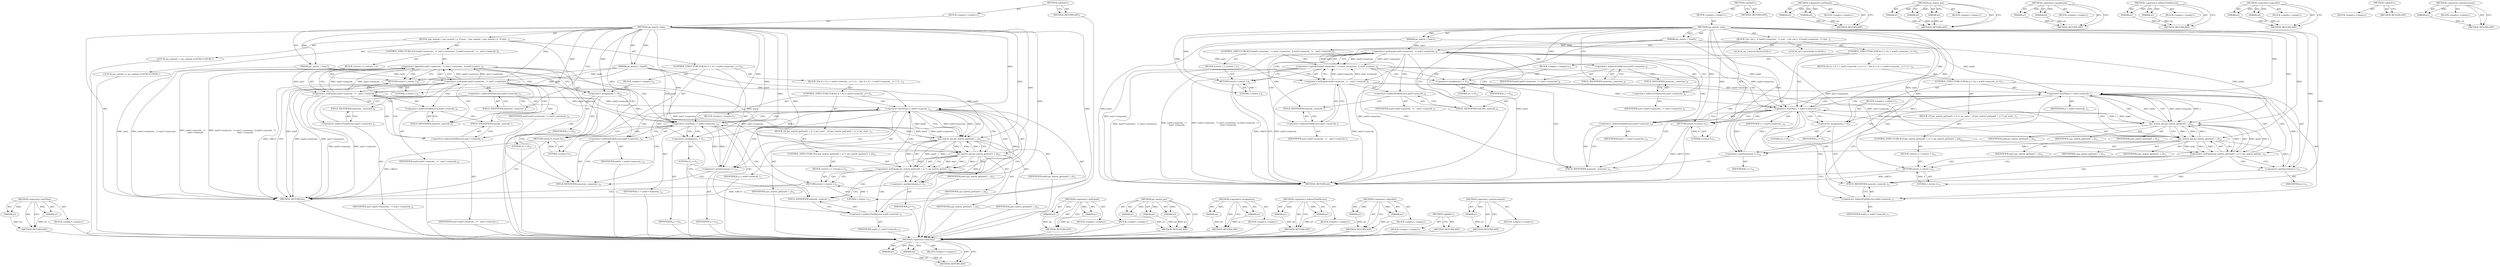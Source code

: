 digraph "&lt;operator&gt;.postIncrement" {
vulnerable_113 [label=<(METHOD,&lt;operator&gt;.lessThan)>];
vulnerable_114 [label=<(PARAM,p1)>];
vulnerable_115 [label=<(PARAM,p2)>];
vulnerable_116 [label=<(BLOCK,&lt;empty&gt;,&lt;empty&gt;)>];
vulnerable_117 [label=<(METHOD_RETURN,ANY)>];
vulnerable_6 [label=<(METHOD,&lt;global&gt;)<SUB>1</SUB>>];
vulnerable_7 [label=<(BLOCK,&lt;empty&gt;,&lt;empty&gt;)<SUB>1</SUB>>];
vulnerable_8 [label=<(METHOD,jas_matrix_cmp)<SUB>1</SUB>>];
vulnerable_9 [label=<(PARAM,jas_matrix_t *mat0)<SUB>1</SUB>>];
vulnerable_10 [label=<(PARAM,jas_matrix_t *mat1)<SUB>1</SUB>>];
vulnerable_11 [label=<(BLOCK,{
	int i;
	int j;
 
 	if (mat0-&gt;numrows_ != mat...,{
	int i;
	int j;
 
 	if (mat0-&gt;numrows_ != mat...)<SUB>2</SUB>>];
vulnerable_12 [label="<(LOCAL,int i: int)<SUB>3</SUB>>"];
vulnerable_13 [label="<(LOCAL,int j: int)<SUB>4</SUB>>"];
vulnerable_14 [label=<(CONTROL_STRUCTURE,IF,if (mat0-&gt;numrows_ != mat1-&gt;numrows_ || mat0-&gt;numcols_ !=
 	  mat1-&gt;numcols_))<SUB>6</SUB>>];
vulnerable_15 [label=<(&lt;operator&gt;.logicalOr,mat0-&gt;numrows_ != mat1-&gt;numrows_ || mat0-&gt;numco...)<SUB>6</SUB>>];
vulnerable_16 [label=<(&lt;operator&gt;.notEquals,mat0-&gt;numrows_ != mat1-&gt;numrows_)<SUB>6</SUB>>];
vulnerable_17 [label=<(&lt;operator&gt;.indirectFieldAccess,mat0-&gt;numrows_)<SUB>6</SUB>>];
vulnerable_18 [label=<(IDENTIFIER,mat0,mat0-&gt;numrows_ != mat1-&gt;numrows_)<SUB>6</SUB>>];
vulnerable_19 [label=<(FIELD_IDENTIFIER,numrows_,numrows_)<SUB>6</SUB>>];
vulnerable_20 [label=<(&lt;operator&gt;.indirectFieldAccess,mat1-&gt;numrows_)<SUB>6</SUB>>];
vulnerable_21 [label=<(IDENTIFIER,mat1,mat0-&gt;numrows_ != mat1-&gt;numrows_)<SUB>6</SUB>>];
vulnerable_22 [label=<(FIELD_IDENTIFIER,numrows_,numrows_)<SUB>6</SUB>>];
vulnerable_23 [label=<(&lt;operator&gt;.notEquals,mat0-&gt;numcols_ !=
 	  mat1-&gt;numcols_)<SUB>6</SUB>>];
vulnerable_24 [label=<(&lt;operator&gt;.indirectFieldAccess,mat0-&gt;numcols_)<SUB>6</SUB>>];
vulnerable_25 [label=<(IDENTIFIER,mat0,mat0-&gt;numcols_ !=
 	  mat1-&gt;numcols_)<SUB>6</SUB>>];
vulnerable_26 [label=<(FIELD_IDENTIFIER,numcols_,numcols_)<SUB>6</SUB>>];
vulnerable_27 [label=<(&lt;operator&gt;.indirectFieldAccess,mat1-&gt;numcols_)<SUB>7</SUB>>];
vulnerable_28 [label=<(IDENTIFIER,mat1,mat0-&gt;numcols_ !=
 	  mat1-&gt;numcols_)<SUB>7</SUB>>];
vulnerable_29 [label=<(FIELD_IDENTIFIER,numcols_,numcols_)<SUB>7</SUB>>];
vulnerable_30 [label=<(BLOCK,{
		return 1;
	},{
		return 1;
	})<SUB>7</SUB>>];
vulnerable_31 [label=<(RETURN,return 1;,return 1;)<SUB>8</SUB>>];
vulnerable_32 [label=<(LITERAL,1,return 1;)<SUB>8</SUB>>];
vulnerable_33 [label=<(CONTROL_STRUCTURE,FOR,for (i = 0;i &lt; mat0-&gt;numrows_;i++))<SUB>10</SUB>>];
vulnerable_34 [label=<(BLOCK,&lt;empty&gt;,&lt;empty&gt;)<SUB>10</SUB>>];
vulnerable_35 [label=<(&lt;operator&gt;.assignment,i = 0)<SUB>10</SUB>>];
vulnerable_36 [label=<(IDENTIFIER,i,i = 0)<SUB>10</SUB>>];
vulnerable_37 [label=<(LITERAL,0,i = 0)<SUB>10</SUB>>];
vulnerable_38 [label=<(&lt;operator&gt;.lessThan,i &lt; mat0-&gt;numrows_)<SUB>10</SUB>>];
vulnerable_39 [label=<(IDENTIFIER,i,i &lt; mat0-&gt;numrows_)<SUB>10</SUB>>];
vulnerable_40 [label=<(&lt;operator&gt;.indirectFieldAccess,mat0-&gt;numrows_)<SUB>10</SUB>>];
vulnerable_41 [label=<(IDENTIFIER,mat0,i &lt; mat0-&gt;numrows_)<SUB>10</SUB>>];
vulnerable_42 [label=<(FIELD_IDENTIFIER,numrows_,numrows_)<SUB>10</SUB>>];
vulnerable_43 [label=<(&lt;operator&gt;.postIncrement,i++)<SUB>10</SUB>>];
vulnerable_44 [label=<(IDENTIFIER,i,i++)<SUB>10</SUB>>];
vulnerable_45 [label=<(BLOCK,{
		for (j = 0; j &lt; mat0-&gt;numcols_; j++) {
			i...,{
		for (j = 0; j &lt; mat0-&gt;numcols_; j++) {
			i...)<SUB>10</SUB>>];
vulnerable_46 [label=<(CONTROL_STRUCTURE,FOR,for (j = 0;j &lt; mat0-&gt;numcols_;j++))<SUB>11</SUB>>];
vulnerable_47 [label=<(BLOCK,&lt;empty&gt;,&lt;empty&gt;)<SUB>11</SUB>>];
vulnerable_48 [label=<(&lt;operator&gt;.assignment,j = 0)<SUB>11</SUB>>];
vulnerable_49 [label=<(IDENTIFIER,j,j = 0)<SUB>11</SUB>>];
vulnerable_50 [label=<(LITERAL,0,j = 0)<SUB>11</SUB>>];
vulnerable_51 [label=<(&lt;operator&gt;.lessThan,j &lt; mat0-&gt;numcols_)<SUB>11</SUB>>];
vulnerable_52 [label=<(IDENTIFIER,j,j &lt; mat0-&gt;numcols_)<SUB>11</SUB>>];
vulnerable_53 [label=<(&lt;operator&gt;.indirectFieldAccess,mat0-&gt;numcols_)<SUB>11</SUB>>];
vulnerable_54 [label=<(IDENTIFIER,mat0,j &lt; mat0-&gt;numcols_)<SUB>11</SUB>>];
vulnerable_55 [label=<(FIELD_IDENTIFIER,numcols_,numcols_)<SUB>11</SUB>>];
vulnerable_56 [label=<(&lt;operator&gt;.postIncrement,j++)<SUB>11</SUB>>];
vulnerable_57 [label=<(IDENTIFIER,j,j++)<SUB>11</SUB>>];
vulnerable_58 [label=<(BLOCK,{
			if (jas_matrix_get(mat0, i, j) != jas_matr...,{
			if (jas_matrix_get(mat0, i, j) != jas_matr...)<SUB>11</SUB>>];
vulnerable_59 [label=<(CONTROL_STRUCTURE,IF,if (jas_matrix_get(mat0, i, j) != jas_matrix_get(mat1, i, j)))<SUB>12</SUB>>];
vulnerable_60 [label=<(&lt;operator&gt;.notEquals,jas_matrix_get(mat0, i, j) != jas_matrix_get(ma...)<SUB>12</SUB>>];
vulnerable_61 [label=<(jas_matrix_get,jas_matrix_get(mat0, i, j))<SUB>12</SUB>>];
vulnerable_62 [label=<(IDENTIFIER,mat0,jas_matrix_get(mat0, i, j))<SUB>12</SUB>>];
vulnerable_63 [label=<(IDENTIFIER,i,jas_matrix_get(mat0, i, j))<SUB>12</SUB>>];
vulnerable_64 [label=<(IDENTIFIER,j,jas_matrix_get(mat0, i, j))<SUB>12</SUB>>];
vulnerable_65 [label=<(jas_matrix_get,jas_matrix_get(mat1, i, j))<SUB>12</SUB>>];
vulnerable_66 [label=<(IDENTIFIER,mat1,jas_matrix_get(mat1, i, j))<SUB>12</SUB>>];
vulnerable_67 [label=<(IDENTIFIER,i,jas_matrix_get(mat1, i, j))<SUB>12</SUB>>];
vulnerable_68 [label=<(IDENTIFIER,j,jas_matrix_get(mat1, i, j))<SUB>12</SUB>>];
vulnerable_69 [label=<(BLOCK,{
				return 1;
			},{
				return 1;
			})<SUB>12</SUB>>];
vulnerable_70 [label=<(RETURN,return 1;,return 1;)<SUB>13</SUB>>];
vulnerable_71 [label=<(LITERAL,1,return 1;)<SUB>13</SUB>>];
vulnerable_72 [label=<(RETURN,return 0;,return 0;)<SUB>17</SUB>>];
vulnerable_73 [label=<(LITERAL,0,return 0;)<SUB>17</SUB>>];
vulnerable_74 [label=<(METHOD_RETURN,int)<SUB>1</SUB>>];
vulnerable_76 [label=<(METHOD_RETURN,ANY)<SUB>1</SUB>>];
vulnerable_98 [label=<(METHOD,&lt;operator&gt;.notEquals)>];
vulnerable_99 [label=<(PARAM,p1)>];
vulnerable_100 [label=<(PARAM,p2)>];
vulnerable_101 [label=<(BLOCK,&lt;empty&gt;,&lt;empty&gt;)>];
vulnerable_102 [label=<(METHOD_RETURN,ANY)>];
vulnerable_122 [label=<(METHOD,jas_matrix_get)>];
vulnerable_123 [label=<(PARAM,p1)>];
vulnerable_124 [label=<(PARAM,p2)>];
vulnerable_125 [label=<(PARAM,p3)>];
vulnerable_126 [label=<(BLOCK,&lt;empty&gt;,&lt;empty&gt;)>];
vulnerable_127 [label=<(METHOD_RETURN,ANY)>];
vulnerable_108 [label=<(METHOD,&lt;operator&gt;.assignment)>];
vulnerable_109 [label=<(PARAM,p1)>];
vulnerable_110 [label=<(PARAM,p2)>];
vulnerable_111 [label=<(BLOCK,&lt;empty&gt;,&lt;empty&gt;)>];
vulnerable_112 [label=<(METHOD_RETURN,ANY)>];
vulnerable_103 [label=<(METHOD,&lt;operator&gt;.indirectFieldAccess)>];
vulnerable_104 [label=<(PARAM,p1)>];
vulnerable_105 [label=<(PARAM,p2)>];
vulnerable_106 [label=<(BLOCK,&lt;empty&gt;,&lt;empty&gt;)>];
vulnerable_107 [label=<(METHOD_RETURN,ANY)>];
vulnerable_93 [label=<(METHOD,&lt;operator&gt;.logicalOr)>];
vulnerable_94 [label=<(PARAM,p1)>];
vulnerable_95 [label=<(PARAM,p2)>];
vulnerable_96 [label=<(BLOCK,&lt;empty&gt;,&lt;empty&gt;)>];
vulnerable_97 [label=<(METHOD_RETURN,ANY)>];
vulnerable_87 [label=<(METHOD,&lt;global&gt;)<SUB>1</SUB>>];
vulnerable_88 [label=<(BLOCK,&lt;empty&gt;,&lt;empty&gt;)>];
vulnerable_89 [label=<(METHOD_RETURN,ANY)>];
vulnerable_118 [label=<(METHOD,&lt;operator&gt;.postIncrement)>];
vulnerable_119 [label=<(PARAM,p1)>];
vulnerable_120 [label=<(BLOCK,&lt;empty&gt;,&lt;empty&gt;)>];
vulnerable_121 [label=<(METHOD_RETURN,ANY)>];
fixed_115 [label=<(METHOD,&lt;operator&gt;.lessThan)>];
fixed_116 [label=<(PARAM,p1)>];
fixed_117 [label=<(PARAM,p2)>];
fixed_118 [label=<(BLOCK,&lt;empty&gt;,&lt;empty&gt;)>];
fixed_119 [label=<(METHOD_RETURN,ANY)>];
fixed_6 [label=<(METHOD,&lt;global&gt;)<SUB>1</SUB>>];
fixed_7 [label=<(BLOCK,&lt;empty&gt;,&lt;empty&gt;)<SUB>1</SUB>>];
fixed_8 [label=<(METHOD,jas_matrix_cmp)<SUB>1</SUB>>];
fixed_9 [label=<(PARAM,jas_matrix_t *mat0)<SUB>1</SUB>>];
fixed_10 [label=<(PARAM,jas_matrix_t *mat1)<SUB>1</SUB>>];
fixed_11 [label=<(BLOCK,{
	jas_matind_t i;
	jas_matind_t j;
 
 	if (mat...,{
	jas_matind_t i;
	jas_matind_t j;
 
 	if (mat...)<SUB>2</SUB>>];
fixed_12 [label="<(LOCAL,jas_matind_t i: jas_matind_t)<SUB>3</SUB>>"];
fixed_13 [label="<(LOCAL,jas_matind_t j: jas_matind_t)<SUB>4</SUB>>"];
fixed_14 [label=<(CONTROL_STRUCTURE,IF,if (mat0-&gt;numrows_ != mat1-&gt;numrows_ || mat0-&gt;numcols_ !=
 	  mat1-&gt;numcols_))<SUB>6</SUB>>];
fixed_15 [label=<(&lt;operator&gt;.logicalOr,mat0-&gt;numrows_ != mat1-&gt;numrows_ || mat0-&gt;numco...)<SUB>6</SUB>>];
fixed_16 [label=<(&lt;operator&gt;.notEquals,mat0-&gt;numrows_ != mat1-&gt;numrows_)<SUB>6</SUB>>];
fixed_17 [label=<(&lt;operator&gt;.indirectFieldAccess,mat0-&gt;numrows_)<SUB>6</SUB>>];
fixed_18 [label=<(IDENTIFIER,mat0,mat0-&gt;numrows_ != mat1-&gt;numrows_)<SUB>6</SUB>>];
fixed_19 [label=<(FIELD_IDENTIFIER,numrows_,numrows_)<SUB>6</SUB>>];
fixed_20 [label=<(&lt;operator&gt;.indirectFieldAccess,mat1-&gt;numrows_)<SUB>6</SUB>>];
fixed_21 [label=<(IDENTIFIER,mat1,mat0-&gt;numrows_ != mat1-&gt;numrows_)<SUB>6</SUB>>];
fixed_22 [label=<(FIELD_IDENTIFIER,numrows_,numrows_)<SUB>6</SUB>>];
fixed_23 [label=<(&lt;operator&gt;.notEquals,mat0-&gt;numcols_ !=
 	  mat1-&gt;numcols_)<SUB>6</SUB>>];
fixed_24 [label=<(&lt;operator&gt;.indirectFieldAccess,mat0-&gt;numcols_)<SUB>6</SUB>>];
fixed_25 [label=<(IDENTIFIER,mat0,mat0-&gt;numcols_ !=
 	  mat1-&gt;numcols_)<SUB>6</SUB>>];
fixed_26 [label=<(FIELD_IDENTIFIER,numcols_,numcols_)<SUB>6</SUB>>];
fixed_27 [label=<(&lt;operator&gt;.indirectFieldAccess,mat1-&gt;numcols_)<SUB>7</SUB>>];
fixed_28 [label=<(IDENTIFIER,mat1,mat0-&gt;numcols_ !=
 	  mat1-&gt;numcols_)<SUB>7</SUB>>];
fixed_29 [label=<(FIELD_IDENTIFIER,numcols_,numcols_)<SUB>7</SUB>>];
fixed_30 [label=<(BLOCK,{
		return 1;
	},{
		return 1;
	})<SUB>7</SUB>>];
fixed_31 [label=<(RETURN,return 1;,return 1;)<SUB>8</SUB>>];
fixed_32 [label=<(LITERAL,1,return 1;)<SUB>8</SUB>>];
fixed_33 [label=<(CONTROL_STRUCTURE,FOR,for (i = 0;i &lt; mat0-&gt;numrows_;i++))<SUB>10</SUB>>];
fixed_34 [label=<(BLOCK,&lt;empty&gt;,&lt;empty&gt;)<SUB>10</SUB>>];
fixed_35 [label=<(&lt;operator&gt;.assignment,i = 0)<SUB>10</SUB>>];
fixed_36 [label=<(IDENTIFIER,i,i = 0)<SUB>10</SUB>>];
fixed_37 [label=<(LITERAL,0,i = 0)<SUB>10</SUB>>];
fixed_38 [label=<(&lt;operator&gt;.lessThan,i &lt; mat0-&gt;numrows_)<SUB>10</SUB>>];
fixed_39 [label=<(IDENTIFIER,i,i &lt; mat0-&gt;numrows_)<SUB>10</SUB>>];
fixed_40 [label=<(&lt;operator&gt;.indirectFieldAccess,mat0-&gt;numrows_)<SUB>10</SUB>>];
fixed_41 [label=<(IDENTIFIER,mat0,i &lt; mat0-&gt;numrows_)<SUB>10</SUB>>];
fixed_42 [label=<(FIELD_IDENTIFIER,numrows_,numrows_)<SUB>10</SUB>>];
fixed_43 [label=<(&lt;operator&gt;.postIncrement,i++)<SUB>10</SUB>>];
fixed_44 [label=<(IDENTIFIER,i,i++)<SUB>10</SUB>>];
fixed_45 [label=<(BLOCK,{
		for (j = 0; j &lt; mat0-&gt;numcols_; j++) {
			i...,{
		for (j = 0; j &lt; mat0-&gt;numcols_; j++) {
			i...)<SUB>10</SUB>>];
fixed_46 [label=<(CONTROL_STRUCTURE,FOR,for (j = 0;j &lt; mat0-&gt;numcols_;j++))<SUB>11</SUB>>];
fixed_47 [label=<(BLOCK,&lt;empty&gt;,&lt;empty&gt;)<SUB>11</SUB>>];
fixed_48 [label=<(&lt;operator&gt;.assignment,j = 0)<SUB>11</SUB>>];
fixed_49 [label=<(IDENTIFIER,j,j = 0)<SUB>11</SUB>>];
fixed_50 [label=<(LITERAL,0,j = 0)<SUB>11</SUB>>];
fixed_51 [label=<(&lt;operator&gt;.lessThan,j &lt; mat0-&gt;numcols_)<SUB>11</SUB>>];
fixed_52 [label=<(IDENTIFIER,j,j &lt; mat0-&gt;numcols_)<SUB>11</SUB>>];
fixed_53 [label=<(&lt;operator&gt;.indirectFieldAccess,mat0-&gt;numcols_)<SUB>11</SUB>>];
fixed_54 [label=<(IDENTIFIER,mat0,j &lt; mat0-&gt;numcols_)<SUB>11</SUB>>];
fixed_55 [label=<(FIELD_IDENTIFIER,numcols_,numcols_)<SUB>11</SUB>>];
fixed_56 [label=<(&lt;operator&gt;.postIncrement,j++)<SUB>11</SUB>>];
fixed_57 [label=<(IDENTIFIER,j,j++)<SUB>11</SUB>>];
fixed_58 [label=<(BLOCK,{
			if (jas_matrix_get(mat0, i, j) != jas_matr...,{
			if (jas_matrix_get(mat0, i, j) != jas_matr...)<SUB>11</SUB>>];
fixed_59 [label=<(CONTROL_STRUCTURE,IF,if (jas_matrix_get(mat0, i, j) != jas_matrix_get(mat1, i, j)))<SUB>12</SUB>>];
fixed_60 [label=<(&lt;operator&gt;.notEquals,jas_matrix_get(mat0, i, j) != jas_matrix_get(ma...)<SUB>12</SUB>>];
fixed_61 [label=<(jas_matrix_get,jas_matrix_get(mat0, i, j))<SUB>12</SUB>>];
fixed_62 [label=<(IDENTIFIER,mat0,jas_matrix_get(mat0, i, j))<SUB>12</SUB>>];
fixed_63 [label=<(IDENTIFIER,i,jas_matrix_get(mat0, i, j))<SUB>12</SUB>>];
fixed_64 [label=<(IDENTIFIER,j,jas_matrix_get(mat0, i, j))<SUB>12</SUB>>];
fixed_65 [label=<(jas_matrix_get,jas_matrix_get(mat1, i, j))<SUB>12</SUB>>];
fixed_66 [label=<(IDENTIFIER,mat1,jas_matrix_get(mat1, i, j))<SUB>12</SUB>>];
fixed_67 [label=<(IDENTIFIER,i,jas_matrix_get(mat1, i, j))<SUB>12</SUB>>];
fixed_68 [label=<(IDENTIFIER,j,jas_matrix_get(mat1, i, j))<SUB>12</SUB>>];
fixed_69 [label=<(BLOCK,{
				return 1;
			},{
				return 1;
			})<SUB>12</SUB>>];
fixed_70 [label=<(RETURN,return 1;,return 1;)<SUB>13</SUB>>];
fixed_71 [label=<(LITERAL,1,return 1;)<SUB>13</SUB>>];
fixed_72 [label=<(RETURN,return 0;,return 0;)<SUB>17</SUB>>];
fixed_73 [label=<(LITERAL,0,return 0;)<SUB>17</SUB>>];
fixed_74 [label=<(METHOD_RETURN,int)<SUB>1</SUB>>];
fixed_76 [label=<(METHOD_RETURN,ANY)<SUB>1</SUB>>];
fixed_100 [label=<(METHOD,&lt;operator&gt;.notEquals)>];
fixed_101 [label=<(PARAM,p1)>];
fixed_102 [label=<(PARAM,p2)>];
fixed_103 [label=<(BLOCK,&lt;empty&gt;,&lt;empty&gt;)>];
fixed_104 [label=<(METHOD_RETURN,ANY)>];
fixed_124 [label=<(METHOD,jas_matrix_get)>];
fixed_125 [label=<(PARAM,p1)>];
fixed_126 [label=<(PARAM,p2)>];
fixed_127 [label=<(PARAM,p3)>];
fixed_128 [label=<(BLOCK,&lt;empty&gt;,&lt;empty&gt;)>];
fixed_129 [label=<(METHOD_RETURN,ANY)>];
fixed_110 [label=<(METHOD,&lt;operator&gt;.assignment)>];
fixed_111 [label=<(PARAM,p1)>];
fixed_112 [label=<(PARAM,p2)>];
fixed_113 [label=<(BLOCK,&lt;empty&gt;,&lt;empty&gt;)>];
fixed_114 [label=<(METHOD_RETURN,ANY)>];
fixed_105 [label=<(METHOD,&lt;operator&gt;.indirectFieldAccess)>];
fixed_106 [label=<(PARAM,p1)>];
fixed_107 [label=<(PARAM,p2)>];
fixed_108 [label=<(BLOCK,&lt;empty&gt;,&lt;empty&gt;)>];
fixed_109 [label=<(METHOD_RETURN,ANY)>];
fixed_95 [label=<(METHOD,&lt;operator&gt;.logicalOr)>];
fixed_96 [label=<(PARAM,p1)>];
fixed_97 [label=<(PARAM,p2)>];
fixed_98 [label=<(BLOCK,&lt;empty&gt;,&lt;empty&gt;)>];
fixed_99 [label=<(METHOD_RETURN,ANY)>];
fixed_89 [label=<(METHOD,&lt;global&gt;)<SUB>1</SUB>>];
fixed_90 [label=<(BLOCK,&lt;empty&gt;,&lt;empty&gt;)>];
fixed_91 [label=<(METHOD_RETURN,ANY)>];
fixed_120 [label=<(METHOD,&lt;operator&gt;.postIncrement)>];
fixed_121 [label=<(PARAM,p1)>];
fixed_122 [label=<(BLOCK,&lt;empty&gt;,&lt;empty&gt;)>];
fixed_123 [label=<(METHOD_RETURN,ANY)>];
vulnerable_113 -> vulnerable_114  [key=0, label="AST: "];
vulnerable_113 -> vulnerable_114  [key=1, label="DDG: "];
vulnerable_113 -> vulnerable_116  [key=0, label="AST: "];
vulnerable_113 -> vulnerable_115  [key=0, label="AST: "];
vulnerable_113 -> vulnerable_115  [key=1, label="DDG: "];
vulnerable_113 -> vulnerable_117  [key=0, label="AST: "];
vulnerable_113 -> vulnerable_117  [key=1, label="CFG: "];
vulnerable_114 -> vulnerable_117  [key=0, label="DDG: p1"];
vulnerable_115 -> vulnerable_117  [key=0, label="DDG: p2"];
vulnerable_6 -> vulnerable_7  [key=0, label="AST: "];
vulnerable_6 -> vulnerable_76  [key=0, label="AST: "];
vulnerable_6 -> vulnerable_76  [key=1, label="CFG: "];
vulnerable_7 -> vulnerable_8  [key=0, label="AST: "];
vulnerable_8 -> vulnerable_9  [key=0, label="AST: "];
vulnerable_8 -> vulnerable_9  [key=1, label="DDG: "];
vulnerable_8 -> vulnerable_10  [key=0, label="AST: "];
vulnerable_8 -> vulnerable_10  [key=1, label="DDG: "];
vulnerable_8 -> vulnerable_11  [key=0, label="AST: "];
vulnerable_8 -> vulnerable_74  [key=0, label="AST: "];
vulnerable_8 -> vulnerable_19  [key=0, label="CFG: "];
vulnerable_8 -> vulnerable_72  [key=0, label="DDG: "];
vulnerable_8 -> vulnerable_73  [key=0, label="DDG: "];
vulnerable_8 -> vulnerable_31  [key=0, label="DDG: "];
vulnerable_8 -> vulnerable_35  [key=0, label="DDG: "];
vulnerable_8 -> vulnerable_38  [key=0, label="DDG: "];
vulnerable_8 -> vulnerable_43  [key=0, label="DDG: "];
vulnerable_8 -> vulnerable_32  [key=0, label="DDG: "];
vulnerable_8 -> vulnerable_48  [key=0, label="DDG: "];
vulnerable_8 -> vulnerable_51  [key=0, label="DDG: "];
vulnerable_8 -> vulnerable_56  [key=0, label="DDG: "];
vulnerable_8 -> vulnerable_70  [key=0, label="DDG: "];
vulnerable_8 -> vulnerable_61  [key=0, label="DDG: "];
vulnerable_8 -> vulnerable_65  [key=0, label="DDG: "];
vulnerable_8 -> vulnerable_71  [key=0, label="DDG: "];
vulnerable_9 -> vulnerable_74  [key=0, label="DDG: mat0"];
vulnerable_9 -> vulnerable_38  [key=0, label="DDG: mat0"];
vulnerable_9 -> vulnerable_16  [key=0, label="DDG: mat0"];
vulnerable_9 -> vulnerable_23  [key=0, label="DDG: mat0"];
vulnerable_9 -> vulnerable_51  [key=0, label="DDG: mat0"];
vulnerable_9 -> vulnerable_61  [key=0, label="DDG: mat0"];
vulnerable_10 -> vulnerable_74  [key=0, label="DDG: mat1"];
vulnerable_10 -> vulnerable_16  [key=0, label="DDG: mat1"];
vulnerable_10 -> vulnerable_23  [key=0, label="DDG: mat1"];
vulnerable_10 -> vulnerable_65  [key=0, label="DDG: mat1"];
vulnerable_11 -> vulnerable_12  [key=0, label="AST: "];
vulnerable_11 -> vulnerable_13  [key=0, label="AST: "];
vulnerable_11 -> vulnerable_14  [key=0, label="AST: "];
vulnerable_11 -> vulnerable_33  [key=0, label="AST: "];
vulnerable_11 -> vulnerable_72  [key=0, label="AST: "];
vulnerable_14 -> vulnerable_15  [key=0, label="AST: "];
vulnerable_14 -> vulnerable_30  [key=0, label="AST: "];
vulnerable_15 -> vulnerable_16  [key=0, label="AST: "];
vulnerable_15 -> vulnerable_23  [key=0, label="AST: "];
vulnerable_15 -> vulnerable_31  [key=0, label="CFG: "];
vulnerable_15 -> vulnerable_31  [key=1, label="CDG: "];
vulnerable_15 -> vulnerable_35  [key=0, label="CFG: "];
vulnerable_15 -> vulnerable_35  [key=1, label="CDG: "];
vulnerable_15 -> vulnerable_74  [key=0, label="DDG: mat0-&gt;numrows_ != mat1-&gt;numrows_"];
vulnerable_15 -> vulnerable_74  [key=1, label="DDG: mat0-&gt;numcols_ !=
 	  mat1-&gt;numcols_"];
vulnerable_15 -> vulnerable_74  [key=2, label="DDG: mat0-&gt;numrows_ != mat1-&gt;numrows_ || mat0-&gt;numcols_ !=
 	  mat1-&gt;numcols_"];
vulnerable_15 -> vulnerable_42  [key=0, label="CDG: "];
vulnerable_15 -> vulnerable_38  [key=0, label="CDG: "];
vulnerable_15 -> vulnerable_40  [key=0, label="CDG: "];
vulnerable_16 -> vulnerable_17  [key=0, label="AST: "];
vulnerable_16 -> vulnerable_20  [key=0, label="AST: "];
vulnerable_16 -> vulnerable_15  [key=0, label="CFG: "];
vulnerable_16 -> vulnerable_15  [key=1, label="DDG: mat0-&gt;numrows_"];
vulnerable_16 -> vulnerable_15  [key=2, label="DDG: mat1-&gt;numrows_"];
vulnerable_16 -> vulnerable_26  [key=0, label="CFG: "];
vulnerable_16 -> vulnerable_26  [key=1, label="CDG: "];
vulnerable_16 -> vulnerable_74  [key=0, label="DDG: mat0-&gt;numrows_"];
vulnerable_16 -> vulnerable_74  [key=1, label="DDG: mat1-&gt;numrows_"];
vulnerable_16 -> vulnerable_38  [key=0, label="DDG: mat0-&gt;numrows_"];
vulnerable_16 -> vulnerable_65  [key=0, label="DDG: mat1-&gt;numrows_"];
vulnerable_16 -> vulnerable_24  [key=0, label="CDG: "];
vulnerable_16 -> vulnerable_23  [key=0, label="CDG: "];
vulnerable_16 -> vulnerable_27  [key=0, label="CDG: "];
vulnerable_16 -> vulnerable_29  [key=0, label="CDG: "];
vulnerable_17 -> vulnerable_18  [key=0, label="AST: "];
vulnerable_17 -> vulnerable_19  [key=0, label="AST: "];
vulnerable_17 -> vulnerable_22  [key=0, label="CFG: "];
vulnerable_19 -> vulnerable_17  [key=0, label="CFG: "];
vulnerable_20 -> vulnerable_21  [key=0, label="AST: "];
vulnerable_20 -> vulnerable_22  [key=0, label="AST: "];
vulnerable_20 -> vulnerable_16  [key=0, label="CFG: "];
vulnerable_22 -> vulnerable_20  [key=0, label="CFG: "];
vulnerable_23 -> vulnerable_24  [key=0, label="AST: "];
vulnerable_23 -> vulnerable_27  [key=0, label="AST: "];
vulnerable_23 -> vulnerable_15  [key=0, label="CFG: "];
vulnerable_23 -> vulnerable_15  [key=1, label="DDG: mat0-&gt;numcols_"];
vulnerable_23 -> vulnerable_15  [key=2, label="DDG: mat1-&gt;numcols_"];
vulnerable_23 -> vulnerable_74  [key=0, label="DDG: mat0-&gt;numcols_"];
vulnerable_23 -> vulnerable_74  [key=1, label="DDG: mat1-&gt;numcols_"];
vulnerable_23 -> vulnerable_51  [key=0, label="DDG: mat0-&gt;numcols_"];
vulnerable_23 -> vulnerable_65  [key=0, label="DDG: mat1-&gt;numcols_"];
vulnerable_24 -> vulnerable_25  [key=0, label="AST: "];
vulnerable_24 -> vulnerable_26  [key=0, label="AST: "];
vulnerable_24 -> vulnerable_29  [key=0, label="CFG: "];
vulnerable_26 -> vulnerable_24  [key=0, label="CFG: "];
vulnerable_27 -> vulnerable_28  [key=0, label="AST: "];
vulnerable_27 -> vulnerable_29  [key=0, label="AST: "];
vulnerable_27 -> vulnerable_23  [key=0, label="CFG: "];
vulnerable_29 -> vulnerable_27  [key=0, label="CFG: "];
vulnerable_30 -> vulnerable_31  [key=0, label="AST: "];
vulnerable_31 -> vulnerable_32  [key=0, label="AST: "];
vulnerable_31 -> vulnerable_74  [key=0, label="CFG: "];
vulnerable_31 -> vulnerable_74  [key=1, label="DDG: &lt;RET&gt;"];
vulnerable_32 -> vulnerable_31  [key=0, label="DDG: 1"];
vulnerable_33 -> vulnerable_34  [key=0, label="AST: "];
vulnerable_33 -> vulnerable_38  [key=0, label="AST: "];
vulnerable_33 -> vulnerable_43  [key=0, label="AST: "];
vulnerable_33 -> vulnerable_45  [key=0, label="AST: "];
vulnerable_34 -> vulnerable_35  [key=0, label="AST: "];
vulnerable_35 -> vulnerable_36  [key=0, label="AST: "];
vulnerable_35 -> vulnerable_37  [key=0, label="AST: "];
vulnerable_35 -> vulnerable_42  [key=0, label="CFG: "];
vulnerable_35 -> vulnerable_38  [key=0, label="DDG: i"];
vulnerable_38 -> vulnerable_39  [key=0, label="AST: "];
vulnerable_38 -> vulnerable_40  [key=0, label="AST: "];
vulnerable_38 -> vulnerable_48  [key=0, label="CFG: "];
vulnerable_38 -> vulnerable_48  [key=1, label="CDG: "];
vulnerable_38 -> vulnerable_72  [key=0, label="CFG: "];
vulnerable_38 -> vulnerable_72  [key=1, label="CDG: "];
vulnerable_38 -> vulnerable_43  [key=0, label="DDG: i"];
vulnerable_38 -> vulnerable_61  [key=0, label="DDG: mat0-&gt;numrows_"];
vulnerable_38 -> vulnerable_61  [key=1, label="DDG: i"];
vulnerable_38 -> vulnerable_51  [key=0, label="CDG: "];
vulnerable_38 -> vulnerable_53  [key=0, label="CDG: "];
vulnerable_38 -> vulnerable_55  [key=0, label="CDG: "];
vulnerable_40 -> vulnerable_41  [key=0, label="AST: "];
vulnerable_40 -> vulnerable_42  [key=0, label="AST: "];
vulnerable_40 -> vulnerable_38  [key=0, label="CFG: "];
vulnerable_42 -> vulnerable_40  [key=0, label="CFG: "];
vulnerable_43 -> vulnerable_44  [key=0, label="AST: "];
vulnerable_43 -> vulnerable_42  [key=0, label="CFG: "];
vulnerable_43 -> vulnerable_38  [key=0, label="DDG: i"];
vulnerable_45 -> vulnerable_46  [key=0, label="AST: "];
vulnerable_46 -> vulnerable_47  [key=0, label="AST: "];
vulnerable_46 -> vulnerable_51  [key=0, label="AST: "];
vulnerable_46 -> vulnerable_56  [key=0, label="AST: "];
vulnerable_46 -> vulnerable_58  [key=0, label="AST: "];
vulnerable_47 -> vulnerable_48  [key=0, label="AST: "];
vulnerable_48 -> vulnerable_49  [key=0, label="AST: "];
vulnerable_48 -> vulnerable_50  [key=0, label="AST: "];
vulnerable_48 -> vulnerable_55  [key=0, label="CFG: "];
vulnerable_48 -> vulnerable_51  [key=0, label="DDG: j"];
vulnerable_51 -> vulnerable_52  [key=0, label="AST: "];
vulnerable_51 -> vulnerable_53  [key=0, label="AST: "];
vulnerable_51 -> vulnerable_61  [key=0, label="CFG: "];
vulnerable_51 -> vulnerable_61  [key=1, label="DDG: mat0-&gt;numcols_"];
vulnerable_51 -> vulnerable_61  [key=2, label="DDG: j"];
vulnerable_51 -> vulnerable_61  [key=3, label="CDG: "];
vulnerable_51 -> vulnerable_43  [key=0, label="CFG: "];
vulnerable_51 -> vulnerable_43  [key=1, label="CDG: "];
vulnerable_51 -> vulnerable_60  [key=0, label="CDG: "];
vulnerable_51 -> vulnerable_42  [key=0, label="CDG: "];
vulnerable_51 -> vulnerable_38  [key=0, label="CDG: "];
vulnerable_51 -> vulnerable_40  [key=0, label="CDG: "];
vulnerable_51 -> vulnerable_65  [key=0, label="CDG: "];
vulnerable_53 -> vulnerable_54  [key=0, label="AST: "];
vulnerable_53 -> vulnerable_55  [key=0, label="AST: "];
vulnerable_53 -> vulnerable_51  [key=0, label="CFG: "];
vulnerable_55 -> vulnerable_53  [key=0, label="CFG: "];
vulnerable_56 -> vulnerable_57  [key=0, label="AST: "];
vulnerable_56 -> vulnerable_55  [key=0, label="CFG: "];
vulnerable_56 -> vulnerable_51  [key=0, label="DDG: j"];
vulnerable_58 -> vulnerable_59  [key=0, label="AST: "];
vulnerable_59 -> vulnerable_60  [key=0, label="AST: "];
vulnerable_59 -> vulnerable_69  [key=0, label="AST: "];
vulnerable_60 -> vulnerable_61  [key=0, label="AST: "];
vulnerable_60 -> vulnerable_65  [key=0, label="AST: "];
vulnerable_60 -> vulnerable_70  [key=0, label="CFG: "];
vulnerable_60 -> vulnerable_70  [key=1, label="CDG: "];
vulnerable_60 -> vulnerable_56  [key=0, label="CFG: "];
vulnerable_60 -> vulnerable_56  [key=1, label="CDG: "];
vulnerable_60 -> vulnerable_51  [key=0, label="CDG: "];
vulnerable_60 -> vulnerable_53  [key=0, label="CDG: "];
vulnerable_60 -> vulnerable_55  [key=0, label="CDG: "];
vulnerable_61 -> vulnerable_62  [key=0, label="AST: "];
vulnerable_61 -> vulnerable_63  [key=0, label="AST: "];
vulnerable_61 -> vulnerable_64  [key=0, label="AST: "];
vulnerable_61 -> vulnerable_65  [key=0, label="CFG: "];
vulnerable_61 -> vulnerable_65  [key=1, label="DDG: i"];
vulnerable_61 -> vulnerable_65  [key=2, label="DDG: j"];
vulnerable_61 -> vulnerable_38  [key=0, label="DDG: mat0"];
vulnerable_61 -> vulnerable_51  [key=0, label="DDG: mat0"];
vulnerable_61 -> vulnerable_60  [key=0, label="DDG: mat0"];
vulnerable_61 -> vulnerable_60  [key=1, label="DDG: i"];
vulnerable_61 -> vulnerable_60  [key=2, label="DDG: j"];
vulnerable_65 -> vulnerable_66  [key=0, label="AST: "];
vulnerable_65 -> vulnerable_67  [key=0, label="AST: "];
vulnerable_65 -> vulnerable_68  [key=0, label="AST: "];
vulnerable_65 -> vulnerable_60  [key=0, label="CFG: "];
vulnerable_65 -> vulnerable_60  [key=1, label="DDG: mat1"];
vulnerable_65 -> vulnerable_60  [key=2, label="DDG: i"];
vulnerable_65 -> vulnerable_60  [key=3, label="DDG: j"];
vulnerable_65 -> vulnerable_43  [key=0, label="DDG: i"];
vulnerable_65 -> vulnerable_56  [key=0, label="DDG: j"];
vulnerable_65 -> vulnerable_61  [key=0, label="DDG: i"];
vulnerable_69 -> vulnerable_70  [key=0, label="AST: "];
vulnerable_70 -> vulnerable_71  [key=0, label="AST: "];
vulnerable_70 -> vulnerable_74  [key=0, label="CFG: "];
vulnerable_70 -> vulnerable_74  [key=1, label="DDG: &lt;RET&gt;"];
vulnerable_71 -> vulnerable_70  [key=0, label="DDG: 1"];
vulnerable_72 -> vulnerable_73  [key=0, label="AST: "];
vulnerable_72 -> vulnerable_74  [key=0, label="CFG: "];
vulnerable_72 -> vulnerable_74  [key=1, label="DDG: &lt;RET&gt;"];
vulnerable_73 -> vulnerable_72  [key=0, label="DDG: 0"];
vulnerable_98 -> vulnerable_99  [key=0, label="AST: "];
vulnerable_98 -> vulnerable_99  [key=1, label="DDG: "];
vulnerable_98 -> vulnerable_101  [key=0, label="AST: "];
vulnerable_98 -> vulnerable_100  [key=0, label="AST: "];
vulnerable_98 -> vulnerable_100  [key=1, label="DDG: "];
vulnerable_98 -> vulnerable_102  [key=0, label="AST: "];
vulnerable_98 -> vulnerable_102  [key=1, label="CFG: "];
vulnerable_99 -> vulnerable_102  [key=0, label="DDG: p1"];
vulnerable_100 -> vulnerable_102  [key=0, label="DDG: p2"];
vulnerable_122 -> vulnerable_123  [key=0, label="AST: "];
vulnerable_122 -> vulnerable_123  [key=1, label="DDG: "];
vulnerable_122 -> vulnerable_126  [key=0, label="AST: "];
vulnerable_122 -> vulnerable_124  [key=0, label="AST: "];
vulnerable_122 -> vulnerable_124  [key=1, label="DDG: "];
vulnerable_122 -> vulnerable_127  [key=0, label="AST: "];
vulnerable_122 -> vulnerable_127  [key=1, label="CFG: "];
vulnerable_122 -> vulnerable_125  [key=0, label="AST: "];
vulnerable_122 -> vulnerable_125  [key=1, label="DDG: "];
vulnerable_123 -> vulnerable_127  [key=0, label="DDG: p1"];
vulnerable_124 -> vulnerable_127  [key=0, label="DDG: p2"];
vulnerable_125 -> vulnerable_127  [key=0, label="DDG: p3"];
vulnerable_108 -> vulnerable_109  [key=0, label="AST: "];
vulnerable_108 -> vulnerable_109  [key=1, label="DDG: "];
vulnerable_108 -> vulnerable_111  [key=0, label="AST: "];
vulnerable_108 -> vulnerable_110  [key=0, label="AST: "];
vulnerable_108 -> vulnerable_110  [key=1, label="DDG: "];
vulnerable_108 -> vulnerable_112  [key=0, label="AST: "];
vulnerable_108 -> vulnerable_112  [key=1, label="CFG: "];
vulnerable_109 -> vulnerable_112  [key=0, label="DDG: p1"];
vulnerable_110 -> vulnerable_112  [key=0, label="DDG: p2"];
vulnerable_103 -> vulnerable_104  [key=0, label="AST: "];
vulnerable_103 -> vulnerable_104  [key=1, label="DDG: "];
vulnerable_103 -> vulnerable_106  [key=0, label="AST: "];
vulnerable_103 -> vulnerable_105  [key=0, label="AST: "];
vulnerable_103 -> vulnerable_105  [key=1, label="DDG: "];
vulnerable_103 -> vulnerable_107  [key=0, label="AST: "];
vulnerable_103 -> vulnerable_107  [key=1, label="CFG: "];
vulnerable_104 -> vulnerable_107  [key=0, label="DDG: p1"];
vulnerable_105 -> vulnerable_107  [key=0, label="DDG: p2"];
vulnerable_93 -> vulnerable_94  [key=0, label="AST: "];
vulnerable_93 -> vulnerable_94  [key=1, label="DDG: "];
vulnerable_93 -> vulnerable_96  [key=0, label="AST: "];
vulnerable_93 -> vulnerable_95  [key=0, label="AST: "];
vulnerable_93 -> vulnerable_95  [key=1, label="DDG: "];
vulnerable_93 -> vulnerable_97  [key=0, label="AST: "];
vulnerable_93 -> vulnerable_97  [key=1, label="CFG: "];
vulnerable_94 -> vulnerable_97  [key=0, label="DDG: p1"];
vulnerable_95 -> vulnerable_97  [key=0, label="DDG: p2"];
vulnerable_87 -> vulnerable_88  [key=0, label="AST: "];
vulnerable_87 -> vulnerable_89  [key=0, label="AST: "];
vulnerable_87 -> vulnerable_89  [key=1, label="CFG: "];
vulnerable_118 -> vulnerable_119  [key=0, label="AST: "];
vulnerable_118 -> vulnerable_119  [key=1, label="DDG: "];
vulnerable_118 -> vulnerable_120  [key=0, label="AST: "];
vulnerable_118 -> vulnerable_121  [key=0, label="AST: "];
vulnerable_118 -> vulnerable_121  [key=1, label="CFG: "];
vulnerable_119 -> vulnerable_121  [key=0, label="DDG: p1"];
fixed_115 -> fixed_116  [key=0, label="AST: "];
fixed_115 -> fixed_116  [key=1, label="DDG: "];
fixed_115 -> fixed_118  [key=0, label="AST: "];
fixed_115 -> fixed_117  [key=0, label="AST: "];
fixed_115 -> fixed_117  [key=1, label="DDG: "];
fixed_115 -> fixed_119  [key=0, label="AST: "];
fixed_115 -> fixed_119  [key=1, label="CFG: "];
fixed_116 -> fixed_119  [key=0, label="DDG: p1"];
fixed_117 -> fixed_119  [key=0, label="DDG: p2"];
fixed_118 -> vulnerable_113  [key=0];
fixed_119 -> vulnerable_113  [key=0];
fixed_6 -> fixed_7  [key=0, label="AST: "];
fixed_6 -> fixed_76  [key=0, label="AST: "];
fixed_6 -> fixed_76  [key=1, label="CFG: "];
fixed_7 -> fixed_8  [key=0, label="AST: "];
fixed_8 -> fixed_9  [key=0, label="AST: "];
fixed_8 -> fixed_9  [key=1, label="DDG: "];
fixed_8 -> fixed_10  [key=0, label="AST: "];
fixed_8 -> fixed_10  [key=1, label="DDG: "];
fixed_8 -> fixed_11  [key=0, label="AST: "];
fixed_8 -> fixed_74  [key=0, label="AST: "];
fixed_8 -> fixed_19  [key=0, label="CFG: "];
fixed_8 -> fixed_72  [key=0, label="DDG: "];
fixed_8 -> fixed_73  [key=0, label="DDG: "];
fixed_8 -> fixed_31  [key=0, label="DDG: "];
fixed_8 -> fixed_35  [key=0, label="DDG: "];
fixed_8 -> fixed_38  [key=0, label="DDG: "];
fixed_8 -> fixed_43  [key=0, label="DDG: "];
fixed_8 -> fixed_32  [key=0, label="DDG: "];
fixed_8 -> fixed_48  [key=0, label="DDG: "];
fixed_8 -> fixed_51  [key=0, label="DDG: "];
fixed_8 -> fixed_56  [key=0, label="DDG: "];
fixed_8 -> fixed_70  [key=0, label="DDG: "];
fixed_8 -> fixed_61  [key=0, label="DDG: "];
fixed_8 -> fixed_65  [key=0, label="DDG: "];
fixed_8 -> fixed_71  [key=0, label="DDG: "];
fixed_9 -> fixed_74  [key=0, label="DDG: mat0"];
fixed_9 -> fixed_38  [key=0, label="DDG: mat0"];
fixed_9 -> fixed_16  [key=0, label="DDG: mat0"];
fixed_9 -> fixed_23  [key=0, label="DDG: mat0"];
fixed_9 -> fixed_51  [key=0, label="DDG: mat0"];
fixed_9 -> fixed_61  [key=0, label="DDG: mat0"];
fixed_10 -> fixed_74  [key=0, label="DDG: mat1"];
fixed_10 -> fixed_16  [key=0, label="DDG: mat1"];
fixed_10 -> fixed_23  [key=0, label="DDG: mat1"];
fixed_10 -> fixed_65  [key=0, label="DDG: mat1"];
fixed_11 -> fixed_12  [key=0, label="AST: "];
fixed_11 -> fixed_13  [key=0, label="AST: "];
fixed_11 -> fixed_14  [key=0, label="AST: "];
fixed_11 -> fixed_33  [key=0, label="AST: "];
fixed_11 -> fixed_72  [key=0, label="AST: "];
fixed_12 -> vulnerable_113  [key=0];
fixed_13 -> vulnerable_113  [key=0];
fixed_14 -> fixed_15  [key=0, label="AST: "];
fixed_14 -> fixed_30  [key=0, label="AST: "];
fixed_15 -> fixed_16  [key=0, label="AST: "];
fixed_15 -> fixed_23  [key=0, label="AST: "];
fixed_15 -> fixed_31  [key=0, label="CFG: "];
fixed_15 -> fixed_31  [key=1, label="CDG: "];
fixed_15 -> fixed_35  [key=0, label="CFG: "];
fixed_15 -> fixed_35  [key=1, label="CDG: "];
fixed_15 -> fixed_74  [key=0, label="DDG: mat0-&gt;numrows_ != mat1-&gt;numrows_"];
fixed_15 -> fixed_74  [key=1, label="DDG: mat0-&gt;numcols_ !=
 	  mat1-&gt;numcols_"];
fixed_15 -> fixed_74  [key=2, label="DDG: mat0-&gt;numrows_ != mat1-&gt;numrows_ || mat0-&gt;numcols_ !=
 	  mat1-&gt;numcols_"];
fixed_15 -> fixed_42  [key=0, label="CDG: "];
fixed_15 -> fixed_38  [key=0, label="CDG: "];
fixed_15 -> fixed_40  [key=0, label="CDG: "];
fixed_16 -> fixed_17  [key=0, label="AST: "];
fixed_16 -> fixed_20  [key=0, label="AST: "];
fixed_16 -> fixed_15  [key=0, label="CFG: "];
fixed_16 -> fixed_15  [key=1, label="DDG: mat0-&gt;numrows_"];
fixed_16 -> fixed_15  [key=2, label="DDG: mat1-&gt;numrows_"];
fixed_16 -> fixed_26  [key=0, label="CFG: "];
fixed_16 -> fixed_26  [key=1, label="CDG: "];
fixed_16 -> fixed_74  [key=0, label="DDG: mat0-&gt;numrows_"];
fixed_16 -> fixed_74  [key=1, label="DDG: mat1-&gt;numrows_"];
fixed_16 -> fixed_38  [key=0, label="DDG: mat0-&gt;numrows_"];
fixed_16 -> fixed_65  [key=0, label="DDG: mat1-&gt;numrows_"];
fixed_16 -> fixed_24  [key=0, label="CDG: "];
fixed_16 -> fixed_23  [key=0, label="CDG: "];
fixed_16 -> fixed_27  [key=0, label="CDG: "];
fixed_16 -> fixed_29  [key=0, label="CDG: "];
fixed_17 -> fixed_18  [key=0, label="AST: "];
fixed_17 -> fixed_19  [key=0, label="AST: "];
fixed_17 -> fixed_22  [key=0, label="CFG: "];
fixed_18 -> vulnerable_113  [key=0];
fixed_19 -> fixed_17  [key=0, label="CFG: "];
fixed_20 -> fixed_21  [key=0, label="AST: "];
fixed_20 -> fixed_22  [key=0, label="AST: "];
fixed_20 -> fixed_16  [key=0, label="CFG: "];
fixed_21 -> vulnerable_113  [key=0];
fixed_22 -> fixed_20  [key=0, label="CFG: "];
fixed_23 -> fixed_24  [key=0, label="AST: "];
fixed_23 -> fixed_27  [key=0, label="AST: "];
fixed_23 -> fixed_15  [key=0, label="CFG: "];
fixed_23 -> fixed_15  [key=1, label="DDG: mat0-&gt;numcols_"];
fixed_23 -> fixed_15  [key=2, label="DDG: mat1-&gt;numcols_"];
fixed_23 -> fixed_74  [key=0, label="DDG: mat0-&gt;numcols_"];
fixed_23 -> fixed_74  [key=1, label="DDG: mat1-&gt;numcols_"];
fixed_23 -> fixed_51  [key=0, label="DDG: mat0-&gt;numcols_"];
fixed_23 -> fixed_65  [key=0, label="DDG: mat1-&gt;numcols_"];
fixed_24 -> fixed_25  [key=0, label="AST: "];
fixed_24 -> fixed_26  [key=0, label="AST: "];
fixed_24 -> fixed_29  [key=0, label="CFG: "];
fixed_25 -> vulnerable_113  [key=0];
fixed_26 -> fixed_24  [key=0, label="CFG: "];
fixed_27 -> fixed_28  [key=0, label="AST: "];
fixed_27 -> fixed_29  [key=0, label="AST: "];
fixed_27 -> fixed_23  [key=0, label="CFG: "];
fixed_28 -> vulnerable_113  [key=0];
fixed_29 -> fixed_27  [key=0, label="CFG: "];
fixed_30 -> fixed_31  [key=0, label="AST: "];
fixed_31 -> fixed_32  [key=0, label="AST: "];
fixed_31 -> fixed_74  [key=0, label="CFG: "];
fixed_31 -> fixed_74  [key=1, label="DDG: &lt;RET&gt;"];
fixed_32 -> fixed_31  [key=0, label="DDG: 1"];
fixed_33 -> fixed_34  [key=0, label="AST: "];
fixed_33 -> fixed_38  [key=0, label="AST: "];
fixed_33 -> fixed_43  [key=0, label="AST: "];
fixed_33 -> fixed_45  [key=0, label="AST: "];
fixed_34 -> fixed_35  [key=0, label="AST: "];
fixed_35 -> fixed_36  [key=0, label="AST: "];
fixed_35 -> fixed_37  [key=0, label="AST: "];
fixed_35 -> fixed_42  [key=0, label="CFG: "];
fixed_35 -> fixed_38  [key=0, label="DDG: i"];
fixed_36 -> vulnerable_113  [key=0];
fixed_37 -> vulnerable_113  [key=0];
fixed_38 -> fixed_39  [key=0, label="AST: "];
fixed_38 -> fixed_40  [key=0, label="AST: "];
fixed_38 -> fixed_48  [key=0, label="CFG: "];
fixed_38 -> fixed_48  [key=1, label="CDG: "];
fixed_38 -> fixed_72  [key=0, label="CFG: "];
fixed_38 -> fixed_72  [key=1, label="CDG: "];
fixed_38 -> fixed_43  [key=0, label="DDG: i"];
fixed_38 -> fixed_61  [key=0, label="DDG: mat0-&gt;numrows_"];
fixed_38 -> fixed_61  [key=1, label="DDG: i"];
fixed_38 -> fixed_51  [key=0, label="CDG: "];
fixed_38 -> fixed_53  [key=0, label="CDG: "];
fixed_38 -> fixed_55  [key=0, label="CDG: "];
fixed_39 -> vulnerable_113  [key=0];
fixed_40 -> fixed_41  [key=0, label="AST: "];
fixed_40 -> fixed_42  [key=0, label="AST: "];
fixed_40 -> fixed_38  [key=0, label="CFG: "];
fixed_41 -> vulnerable_113  [key=0];
fixed_42 -> fixed_40  [key=0, label="CFG: "];
fixed_43 -> fixed_44  [key=0, label="AST: "];
fixed_43 -> fixed_42  [key=0, label="CFG: "];
fixed_43 -> fixed_38  [key=0, label="DDG: i"];
fixed_44 -> vulnerable_113  [key=0];
fixed_45 -> fixed_46  [key=0, label="AST: "];
fixed_46 -> fixed_47  [key=0, label="AST: "];
fixed_46 -> fixed_51  [key=0, label="AST: "];
fixed_46 -> fixed_56  [key=0, label="AST: "];
fixed_46 -> fixed_58  [key=0, label="AST: "];
fixed_47 -> fixed_48  [key=0, label="AST: "];
fixed_48 -> fixed_49  [key=0, label="AST: "];
fixed_48 -> fixed_50  [key=0, label="AST: "];
fixed_48 -> fixed_55  [key=0, label="CFG: "];
fixed_48 -> fixed_51  [key=0, label="DDG: j"];
fixed_49 -> vulnerable_113  [key=0];
fixed_50 -> vulnerable_113  [key=0];
fixed_51 -> fixed_52  [key=0, label="AST: "];
fixed_51 -> fixed_53  [key=0, label="AST: "];
fixed_51 -> fixed_61  [key=0, label="CFG: "];
fixed_51 -> fixed_61  [key=1, label="DDG: mat0-&gt;numcols_"];
fixed_51 -> fixed_61  [key=2, label="DDG: j"];
fixed_51 -> fixed_61  [key=3, label="CDG: "];
fixed_51 -> fixed_43  [key=0, label="CFG: "];
fixed_51 -> fixed_43  [key=1, label="CDG: "];
fixed_51 -> fixed_60  [key=0, label="CDG: "];
fixed_51 -> fixed_42  [key=0, label="CDG: "];
fixed_51 -> fixed_38  [key=0, label="CDG: "];
fixed_51 -> fixed_40  [key=0, label="CDG: "];
fixed_51 -> fixed_65  [key=0, label="CDG: "];
fixed_52 -> vulnerable_113  [key=0];
fixed_53 -> fixed_54  [key=0, label="AST: "];
fixed_53 -> fixed_55  [key=0, label="AST: "];
fixed_53 -> fixed_51  [key=0, label="CFG: "];
fixed_54 -> vulnerable_113  [key=0];
fixed_55 -> fixed_53  [key=0, label="CFG: "];
fixed_56 -> fixed_57  [key=0, label="AST: "];
fixed_56 -> fixed_55  [key=0, label="CFG: "];
fixed_56 -> fixed_51  [key=0, label="DDG: j"];
fixed_57 -> vulnerable_113  [key=0];
fixed_58 -> fixed_59  [key=0, label="AST: "];
fixed_59 -> fixed_60  [key=0, label="AST: "];
fixed_59 -> fixed_69  [key=0, label="AST: "];
fixed_60 -> fixed_61  [key=0, label="AST: "];
fixed_60 -> fixed_65  [key=0, label="AST: "];
fixed_60 -> fixed_70  [key=0, label="CFG: "];
fixed_60 -> fixed_70  [key=1, label="CDG: "];
fixed_60 -> fixed_56  [key=0, label="CFG: "];
fixed_60 -> fixed_56  [key=1, label="CDG: "];
fixed_60 -> fixed_51  [key=0, label="CDG: "];
fixed_60 -> fixed_53  [key=0, label="CDG: "];
fixed_60 -> fixed_55  [key=0, label="CDG: "];
fixed_61 -> fixed_62  [key=0, label="AST: "];
fixed_61 -> fixed_63  [key=0, label="AST: "];
fixed_61 -> fixed_64  [key=0, label="AST: "];
fixed_61 -> fixed_65  [key=0, label="CFG: "];
fixed_61 -> fixed_65  [key=1, label="DDG: i"];
fixed_61 -> fixed_65  [key=2, label="DDG: j"];
fixed_61 -> fixed_38  [key=0, label="DDG: mat0"];
fixed_61 -> fixed_51  [key=0, label="DDG: mat0"];
fixed_61 -> fixed_60  [key=0, label="DDG: mat0"];
fixed_61 -> fixed_60  [key=1, label="DDG: i"];
fixed_61 -> fixed_60  [key=2, label="DDG: j"];
fixed_62 -> vulnerable_113  [key=0];
fixed_63 -> vulnerable_113  [key=0];
fixed_64 -> vulnerable_113  [key=0];
fixed_65 -> fixed_66  [key=0, label="AST: "];
fixed_65 -> fixed_67  [key=0, label="AST: "];
fixed_65 -> fixed_68  [key=0, label="AST: "];
fixed_65 -> fixed_60  [key=0, label="CFG: "];
fixed_65 -> fixed_60  [key=1, label="DDG: mat1"];
fixed_65 -> fixed_60  [key=2, label="DDG: i"];
fixed_65 -> fixed_60  [key=3, label="DDG: j"];
fixed_65 -> fixed_43  [key=0, label="DDG: i"];
fixed_65 -> fixed_56  [key=0, label="DDG: j"];
fixed_65 -> fixed_61  [key=0, label="DDG: i"];
fixed_66 -> vulnerable_113  [key=0];
fixed_67 -> vulnerable_113  [key=0];
fixed_68 -> vulnerable_113  [key=0];
fixed_69 -> fixed_70  [key=0, label="AST: "];
fixed_70 -> fixed_71  [key=0, label="AST: "];
fixed_70 -> fixed_74  [key=0, label="CFG: "];
fixed_70 -> fixed_74  [key=1, label="DDG: &lt;RET&gt;"];
fixed_71 -> fixed_70  [key=0, label="DDG: 1"];
fixed_72 -> fixed_73  [key=0, label="AST: "];
fixed_72 -> fixed_74  [key=0, label="CFG: "];
fixed_72 -> fixed_74  [key=1, label="DDG: &lt;RET&gt;"];
fixed_73 -> fixed_72  [key=0, label="DDG: 0"];
fixed_74 -> vulnerable_113  [key=0];
fixed_76 -> vulnerable_113  [key=0];
fixed_100 -> fixed_101  [key=0, label="AST: "];
fixed_100 -> fixed_101  [key=1, label="DDG: "];
fixed_100 -> fixed_103  [key=0, label="AST: "];
fixed_100 -> fixed_102  [key=0, label="AST: "];
fixed_100 -> fixed_102  [key=1, label="DDG: "];
fixed_100 -> fixed_104  [key=0, label="AST: "];
fixed_100 -> fixed_104  [key=1, label="CFG: "];
fixed_101 -> fixed_104  [key=0, label="DDG: p1"];
fixed_102 -> fixed_104  [key=0, label="DDG: p2"];
fixed_103 -> vulnerable_113  [key=0];
fixed_104 -> vulnerable_113  [key=0];
fixed_124 -> fixed_125  [key=0, label="AST: "];
fixed_124 -> fixed_125  [key=1, label="DDG: "];
fixed_124 -> fixed_128  [key=0, label="AST: "];
fixed_124 -> fixed_126  [key=0, label="AST: "];
fixed_124 -> fixed_126  [key=1, label="DDG: "];
fixed_124 -> fixed_129  [key=0, label="AST: "];
fixed_124 -> fixed_129  [key=1, label="CFG: "];
fixed_124 -> fixed_127  [key=0, label="AST: "];
fixed_124 -> fixed_127  [key=1, label="DDG: "];
fixed_125 -> fixed_129  [key=0, label="DDG: p1"];
fixed_126 -> fixed_129  [key=0, label="DDG: p2"];
fixed_127 -> fixed_129  [key=0, label="DDG: p3"];
fixed_128 -> vulnerable_113  [key=0];
fixed_129 -> vulnerable_113  [key=0];
fixed_110 -> fixed_111  [key=0, label="AST: "];
fixed_110 -> fixed_111  [key=1, label="DDG: "];
fixed_110 -> fixed_113  [key=0, label="AST: "];
fixed_110 -> fixed_112  [key=0, label="AST: "];
fixed_110 -> fixed_112  [key=1, label="DDG: "];
fixed_110 -> fixed_114  [key=0, label="AST: "];
fixed_110 -> fixed_114  [key=1, label="CFG: "];
fixed_111 -> fixed_114  [key=0, label="DDG: p1"];
fixed_112 -> fixed_114  [key=0, label="DDG: p2"];
fixed_113 -> vulnerable_113  [key=0];
fixed_114 -> vulnerable_113  [key=0];
fixed_105 -> fixed_106  [key=0, label="AST: "];
fixed_105 -> fixed_106  [key=1, label="DDG: "];
fixed_105 -> fixed_108  [key=0, label="AST: "];
fixed_105 -> fixed_107  [key=0, label="AST: "];
fixed_105 -> fixed_107  [key=1, label="DDG: "];
fixed_105 -> fixed_109  [key=0, label="AST: "];
fixed_105 -> fixed_109  [key=1, label="CFG: "];
fixed_106 -> fixed_109  [key=0, label="DDG: p1"];
fixed_107 -> fixed_109  [key=0, label="DDG: p2"];
fixed_108 -> vulnerable_113  [key=0];
fixed_109 -> vulnerable_113  [key=0];
fixed_95 -> fixed_96  [key=0, label="AST: "];
fixed_95 -> fixed_96  [key=1, label="DDG: "];
fixed_95 -> fixed_98  [key=0, label="AST: "];
fixed_95 -> fixed_97  [key=0, label="AST: "];
fixed_95 -> fixed_97  [key=1, label="DDG: "];
fixed_95 -> fixed_99  [key=0, label="AST: "];
fixed_95 -> fixed_99  [key=1, label="CFG: "];
fixed_96 -> fixed_99  [key=0, label="DDG: p1"];
fixed_97 -> fixed_99  [key=0, label="DDG: p2"];
fixed_98 -> vulnerable_113  [key=0];
fixed_99 -> vulnerable_113  [key=0];
fixed_89 -> fixed_90  [key=0, label="AST: "];
fixed_89 -> fixed_91  [key=0, label="AST: "];
fixed_89 -> fixed_91  [key=1, label="CFG: "];
fixed_90 -> vulnerable_113  [key=0];
fixed_91 -> vulnerable_113  [key=0];
fixed_120 -> fixed_121  [key=0, label="AST: "];
fixed_120 -> fixed_121  [key=1, label="DDG: "];
fixed_120 -> fixed_122  [key=0, label="AST: "];
fixed_120 -> fixed_123  [key=0, label="AST: "];
fixed_120 -> fixed_123  [key=1, label="CFG: "];
fixed_121 -> fixed_123  [key=0, label="DDG: p1"];
fixed_122 -> vulnerable_113  [key=0];
fixed_123 -> vulnerable_113  [key=0];
}
